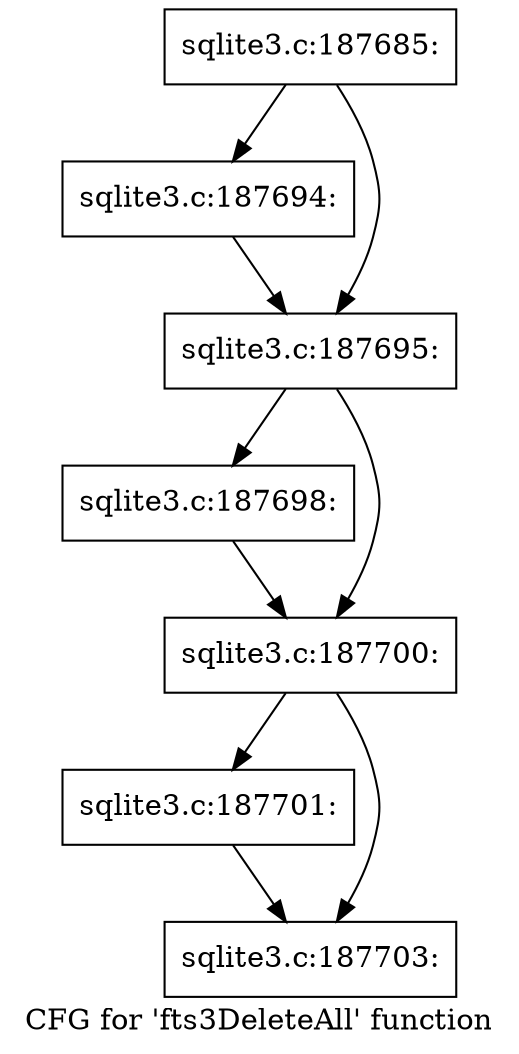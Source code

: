 digraph "CFG for 'fts3DeleteAll' function" {
	label="CFG for 'fts3DeleteAll' function";

	Node0x55c0fb0e51c0 [shape=record,label="{sqlite3.c:187685:}"];
	Node0x55c0fb0e51c0 -> Node0x55c0fb0f4f80;
	Node0x55c0fb0e51c0 -> Node0x55c0fb0f4fd0;
	Node0x55c0fb0f4f80 [shape=record,label="{sqlite3.c:187694:}"];
	Node0x55c0fb0f4f80 -> Node0x55c0fb0f4fd0;
	Node0x55c0fb0f4fd0 [shape=record,label="{sqlite3.c:187695:}"];
	Node0x55c0fb0f4fd0 -> Node0x55c0f6c7de90;
	Node0x55c0fb0f4fd0 -> Node0x55c0fb0f5920;
	Node0x55c0f6c7de90 [shape=record,label="{sqlite3.c:187698:}"];
	Node0x55c0f6c7de90 -> Node0x55c0fb0f5920;
	Node0x55c0fb0f5920 [shape=record,label="{sqlite3.c:187700:}"];
	Node0x55c0fb0f5920 -> Node0x55c0fb0f6640;
	Node0x55c0fb0f5920 -> Node0x55c0fb0f6690;
	Node0x55c0fb0f6640 [shape=record,label="{sqlite3.c:187701:}"];
	Node0x55c0fb0f6640 -> Node0x55c0fb0f6690;
	Node0x55c0fb0f6690 [shape=record,label="{sqlite3.c:187703:}"];
}
